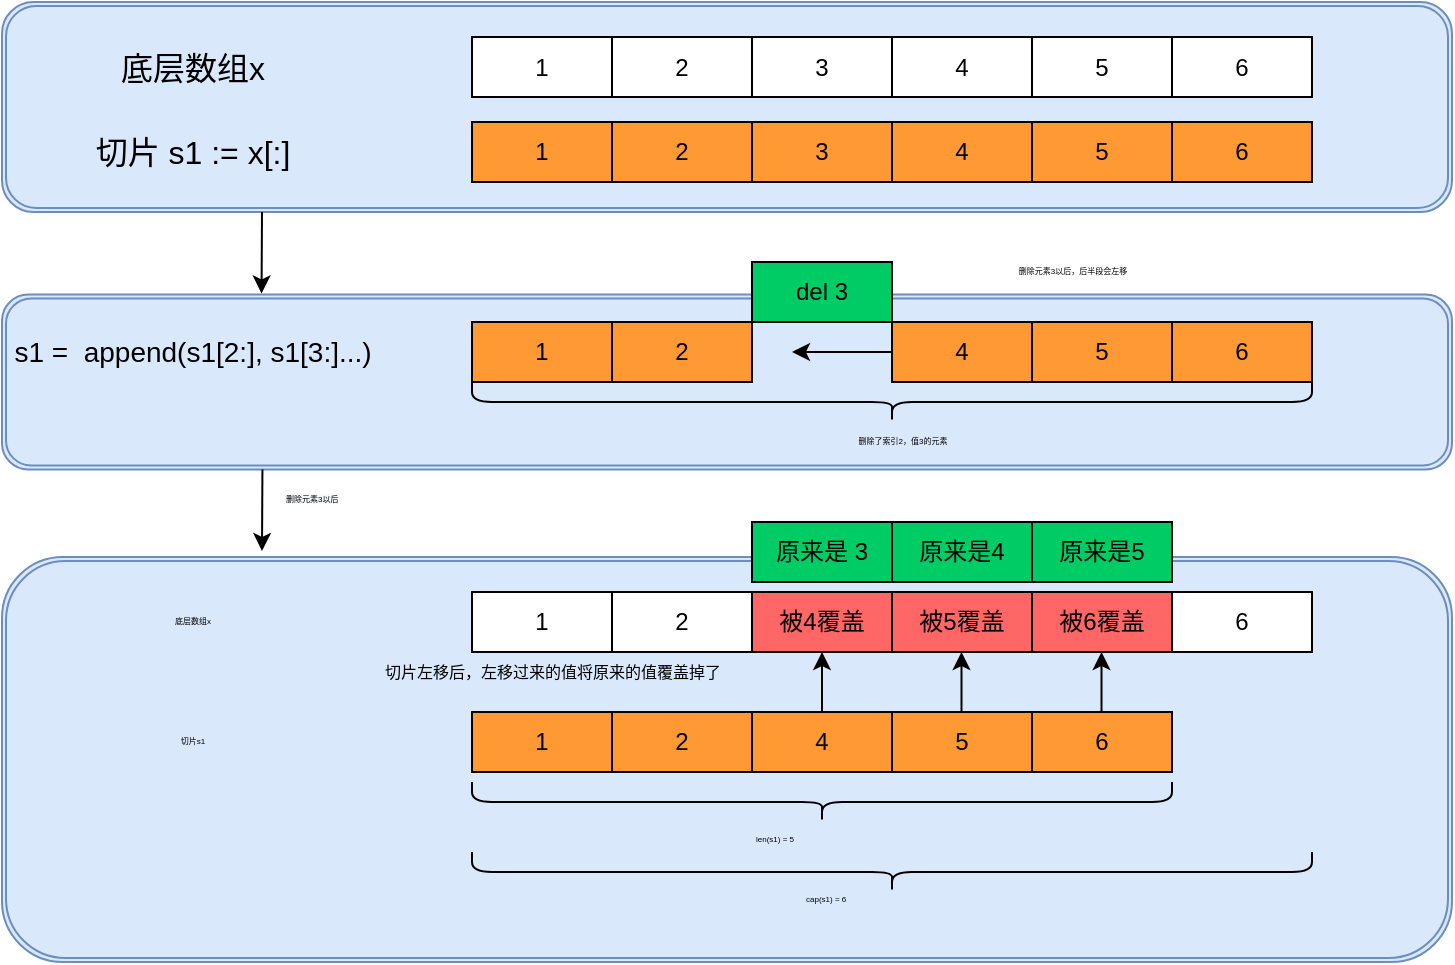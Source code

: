 <mxfile version="15.9.1" type="device"><diagram id="ULauUBFvss5v70VbaWzk" name="Page-1"><mxGraphModel dx="1181" dy="629" grid="1" gridSize="10" guides="1" tooltips="1" connect="1" arrows="1" fold="1" page="1" pageScale="1" pageWidth="827" pageHeight="1169" math="0" shadow="0"><root><mxCell id="0"/><mxCell id="1" parent="0"/><mxCell id="yP7IG--Z1ktQYudtQGOB-51" value="" style="shape=ext;double=1;rounded=1;whiteSpace=wrap;html=1;fontSize=4;fillColor=#dae8fc;strokeColor=#6c8ebf;" vertex="1" parent="1"><mxGeometry x="51" y="477.5" width="725" height="202.5" as="geometry"/></mxCell><mxCell id="yP7IG--Z1ktQYudtQGOB-47" value="" style="shape=ext;double=1;rounded=1;whiteSpace=wrap;html=1;fontSize=4;fillColor=#dae8fc;strokeColor=#6c8ebf;" vertex="1" parent="1"><mxGeometry x="51" y="346.25" width="725" height="87.5" as="geometry"/></mxCell><mxCell id="yP7IG--Z1ktQYudtQGOB-45" value="" style="shape=ext;double=1;rounded=1;whiteSpace=wrap;html=1;fontSize=4;fillColor=#dae8fc;strokeColor=#6c8ebf;" vertex="1" parent="1"><mxGeometry x="51" y="200" width="725" height="105" as="geometry"/></mxCell><mxCell id="9yETESMOxQkemLcHPyDy-1" value="1" style="rounded=0;whiteSpace=wrap;html=1;" parent="1" vertex="1"><mxGeometry x="286" y="217.5" width="70" height="30" as="geometry"/></mxCell><mxCell id="9yETESMOxQkemLcHPyDy-2" value="2" style="rounded=0;whiteSpace=wrap;html=1;" parent="1" vertex="1"><mxGeometry x="356" y="217.5" width="70" height="30" as="geometry"/></mxCell><mxCell id="9yETESMOxQkemLcHPyDy-3" value="6" style="rounded=0;whiteSpace=wrap;html=1;" parent="1" vertex="1"><mxGeometry x="636" y="217.5" width="70" height="30" as="geometry"/></mxCell><mxCell id="9yETESMOxQkemLcHPyDy-4" value="5" style="rounded=0;whiteSpace=wrap;html=1;" parent="1" vertex="1"><mxGeometry x="566" y="217.5" width="70" height="30" as="geometry"/></mxCell><mxCell id="9yETESMOxQkemLcHPyDy-5" value="4" style="rounded=0;whiteSpace=wrap;html=1;" parent="1" vertex="1"><mxGeometry x="496" y="217.5" width="70" height="30" as="geometry"/></mxCell><mxCell id="9yETESMOxQkemLcHPyDy-6" value="3" style="rounded=0;whiteSpace=wrap;html=1;" parent="1" vertex="1"><mxGeometry x="426" y="217.5" width="70" height="30" as="geometry"/></mxCell><mxCell id="9yETESMOxQkemLcHPyDy-7" value="底层数组x" style="text;html=1;align=center;verticalAlign=middle;resizable=0;points=[];autosize=1;strokeColor=none;fillColor=none;fontSize=16;" parent="1" vertex="1"><mxGeometry x="101" y="222.5" width="90" height="20" as="geometry"/></mxCell><mxCell id="9yETESMOxQkemLcHPyDy-8" value="切片 s1 := x[:]" style="text;html=1;align=center;verticalAlign=middle;resizable=0;points=[];autosize=1;strokeColor=none;fillColor=none;fontSize=16;" parent="1" vertex="1"><mxGeometry x="91" y="265" width="110" height="20" as="geometry"/></mxCell><mxCell id="9yETESMOxQkemLcHPyDy-13" value="1" style="rounded=0;whiteSpace=wrap;html=1;fillColor=#FF9933;" parent="1" vertex="1"><mxGeometry x="286" y="260" width="70" height="30" as="geometry"/></mxCell><mxCell id="9yETESMOxQkemLcHPyDy-14" value="2" style="rounded=0;whiteSpace=wrap;html=1;strokeColor=#000000;fillColor=#FF9933;" parent="1" vertex="1"><mxGeometry x="356" y="260" width="70" height="30" as="geometry"/></mxCell><mxCell id="9yETESMOxQkemLcHPyDy-15" value="3" style="rounded=0;whiteSpace=wrap;html=1;fillColor=#FF9933;" parent="1" vertex="1"><mxGeometry x="426" y="260" width="70" height="30" as="geometry"/></mxCell><mxCell id="yP7IG--Z1ktQYudtQGOB-6" value="4" style="rounded=0;whiteSpace=wrap;html=1;fillColor=#FF9933;" vertex="1" parent="1"><mxGeometry x="496" y="260" width="70" height="30" as="geometry"/></mxCell><mxCell id="yP7IG--Z1ktQYudtQGOB-8" value="5" style="rounded=0;whiteSpace=wrap;html=1;fillColor=#FF9933;" vertex="1" parent="1"><mxGeometry x="566" y="260" width="70" height="30" as="geometry"/></mxCell><mxCell id="yP7IG--Z1ktQYudtQGOB-9" value="6" style="rounded=0;whiteSpace=wrap;html=1;fillColor=#FF9933;" vertex="1" parent="1"><mxGeometry x="636" y="260" width="70" height="30" as="geometry"/></mxCell><mxCell id="yP7IG--Z1ktQYudtQGOB-10" value="1" style="rounded=0;whiteSpace=wrap;html=1;fillColor=#FF9933;" vertex="1" parent="1"><mxGeometry x="286" y="360" width="70" height="30" as="geometry"/></mxCell><mxCell id="yP7IG--Z1ktQYudtQGOB-11" value="2" style="rounded=0;whiteSpace=wrap;html=1;strokeColor=#000000;fillColor=#FF9933;" vertex="1" parent="1"><mxGeometry x="356" y="360" width="70" height="30" as="geometry"/></mxCell><mxCell id="yP7IG--Z1ktQYudtQGOB-63" value="" style="edgeStyle=orthogonalEdgeStyle;rounded=0;orthogonalLoop=1;jettySize=auto;html=1;fontSize=4;" edge="1" parent="1" source="yP7IG--Z1ktQYudtQGOB-13"><mxGeometry relative="1" as="geometry"><mxPoint x="446" y="375" as="targetPoint"/><Array as="points"><mxPoint x="456" y="375"/><mxPoint x="456" y="375"/></Array></mxGeometry></mxCell><mxCell id="yP7IG--Z1ktQYudtQGOB-13" value="4" style="rounded=0;whiteSpace=wrap;html=1;fillColor=#FF9933;" vertex="1" parent="1"><mxGeometry x="496" y="360" width="70" height="30" as="geometry"/></mxCell><mxCell id="yP7IG--Z1ktQYudtQGOB-14" value="5" style="rounded=0;whiteSpace=wrap;html=1;fillColor=#FF9933;" vertex="1" parent="1"><mxGeometry x="566" y="360" width="70" height="30" as="geometry"/></mxCell><mxCell id="yP7IG--Z1ktQYudtQGOB-15" value="6" style="rounded=0;whiteSpace=wrap;html=1;fillColor=#FF9933;" vertex="1" parent="1"><mxGeometry x="636" y="360" width="70" height="30" as="geometry"/></mxCell><mxCell id="yP7IG--Z1ktQYudtQGOB-16" value="s1 =&amp;nbsp; append(s1[2:], s1[3:]...)" style="text;html=1;align=center;verticalAlign=middle;resizable=0;points=[];autosize=1;strokeColor=none;fillColor=none;fontSize=14;" vertex="1" parent="1"><mxGeometry x="51" y="365" width="190" height="20" as="geometry"/></mxCell><mxCell id="yP7IG--Z1ktQYudtQGOB-17" value="" style="shape=curlyBracket;whiteSpace=wrap;html=1;rounded=1;flipH=1;fontSize=14;rotation=90;" vertex="1" parent="1"><mxGeometry x="486" y="190" width="20" height="420" as="geometry"/></mxCell><mxCell id="yP7IG--Z1ktQYudtQGOB-18" value="删除了索引2，值3的元素" style="text;html=1;align=center;verticalAlign=middle;resizable=0;points=[];autosize=1;strokeColor=none;fillColor=none;fontSize=4;" vertex="1" parent="1"><mxGeometry x="426" y="415" width="150" height="10" as="geometry"/></mxCell><mxCell id="yP7IG--Z1ktQYudtQGOB-19" value="del 3" style="rounded=0;whiteSpace=wrap;html=1;fillColor=#00CC66;" vertex="1" parent="1"><mxGeometry x="426" y="330" width="70" height="30" as="geometry"/></mxCell><mxCell id="yP7IG--Z1ktQYudtQGOB-22" value="1" style="rounded=0;whiteSpace=wrap;html=1;fillColor=#FF9933;" vertex="1" parent="1"><mxGeometry x="286" y="555" width="70" height="30" as="geometry"/></mxCell><mxCell id="yP7IG--Z1ktQYudtQGOB-23" value="2" style="rounded=0;whiteSpace=wrap;html=1;strokeColor=#000000;fillColor=#FF9933;" vertex="1" parent="1"><mxGeometry x="356" y="555" width="70" height="30" as="geometry"/></mxCell><mxCell id="yP7IG--Z1ktQYudtQGOB-25" value="4" style="rounded=0;whiteSpace=wrap;html=1;fillColor=#FF9933;" vertex="1" parent="1"><mxGeometry x="426" y="555" width="70" height="30" as="geometry"/></mxCell><mxCell id="yP7IG--Z1ktQYudtQGOB-26" value="5" style="rounded=0;whiteSpace=wrap;html=1;fillColor=#FF9933;" vertex="1" parent="1"><mxGeometry x="496" y="555" width="70" height="30" as="geometry"/></mxCell><mxCell id="yP7IG--Z1ktQYudtQGOB-27" value="6" style="rounded=0;whiteSpace=wrap;html=1;fillColor=#FF9933;" vertex="1" parent="1"><mxGeometry x="566" y="555" width="70" height="30" as="geometry"/></mxCell><mxCell id="yP7IG--Z1ktQYudtQGOB-28" value="底层数组x" style="text;html=1;align=center;verticalAlign=middle;resizable=0;points=[];autosize=1;strokeColor=none;fillColor=none;fontSize=4;" vertex="1" parent="1"><mxGeometry x="111" y="505" width="70" height="10" as="geometry"/></mxCell><mxCell id="yP7IG--Z1ktQYudtQGOB-35" value="1" style="rounded=0;whiteSpace=wrap;html=1;" vertex="1" parent="1"><mxGeometry x="286" y="495" width="70" height="30" as="geometry"/></mxCell><mxCell id="yP7IG--Z1ktQYudtQGOB-36" value="2" style="rounded=0;whiteSpace=wrap;html=1;" vertex="1" parent="1"><mxGeometry x="356" y="495" width="70" height="30" as="geometry"/></mxCell><mxCell id="yP7IG--Z1ktQYudtQGOB-37" value="6" style="rounded=0;whiteSpace=wrap;html=1;" vertex="1" parent="1"><mxGeometry x="636" y="495" width="70" height="30" as="geometry"/></mxCell><mxCell id="yP7IG--Z1ktQYudtQGOB-38" value="被6覆盖" style="rounded=0;whiteSpace=wrap;html=1;fillColor=#FF6666;" vertex="1" parent="1"><mxGeometry x="566" y="495" width="70" height="30" as="geometry"/></mxCell><mxCell id="yP7IG--Z1ktQYudtQGOB-39" value="被5覆盖" style="rounded=0;whiteSpace=wrap;html=1;fillColor=#FF6666;" vertex="1" parent="1"><mxGeometry x="496" y="495" width="70" height="30" as="geometry"/></mxCell><mxCell id="yP7IG--Z1ktQYudtQGOB-40" value="被4覆盖" style="rounded=0;whiteSpace=wrap;html=1;fillColor=#FF6666;" vertex="1" parent="1"><mxGeometry x="426" y="495" width="70" height="30" as="geometry"/></mxCell><mxCell id="yP7IG--Z1ktQYudtQGOB-41" value="&lt;meta charset=&quot;utf-8&quot;&gt;&lt;span style=&quot;color: rgb(0, 0, 0); font-family: helvetica; font-size: 4px; font-style: normal; font-weight: 400; letter-spacing: normal; text-align: center; text-indent: 0px; text-transform: none; word-spacing: 0px; background-color: rgb(248, 249, 250); display: inline; float: none;&quot;&gt;删除元素3以后&lt;/span&gt;" style="text;whiteSpace=wrap;html=1;fontSize=4;" vertex="1" parent="1"><mxGeometry x="191" y="440" width="100" height="20" as="geometry"/></mxCell><mxCell id="yP7IG--Z1ktQYudtQGOB-42" value="切片s1" style="text;html=1;align=center;verticalAlign=middle;resizable=0;points=[];autosize=1;strokeColor=none;fillColor=none;fontSize=4;" vertex="1" parent="1"><mxGeometry x="121" y="565" width="50" height="10" as="geometry"/></mxCell><mxCell id="yP7IG--Z1ktQYudtQGOB-48" value="" style="endArrow=classic;html=1;rounded=0;fontSize=4;entryX=0.179;entryY=-0.006;entryDx=0;entryDy=0;entryPerimeter=0;" edge="1" parent="1" target="yP7IG--Z1ktQYudtQGOB-47"><mxGeometry width="50" height="50" relative="1" as="geometry"><mxPoint x="181" y="305" as="sourcePoint"/><mxPoint x="216" y="310" as="targetPoint"/></mxGeometry></mxCell><mxCell id="yP7IG--Z1ktQYudtQGOB-50" value="" style="endArrow=classic;html=1;rounded=0;fontSize=4;entryX=0.179;entryY=-0.006;entryDx=0;entryDy=0;entryPerimeter=0;" edge="1" parent="1"><mxGeometry width="50" height="50" relative="1" as="geometry"><mxPoint x="181.22" y="433.75" as="sourcePoint"/><mxPoint x="180.995" y="474.475" as="targetPoint"/></mxGeometry></mxCell><mxCell id="yP7IG--Z1ktQYudtQGOB-52" value="" style="shape=curlyBracket;whiteSpace=wrap;html=1;rounded=1;flipH=1;fontSize=4;fillColor=#00CC66;rotation=90;" vertex="1" parent="1"><mxGeometry x="451" y="425" width="20" height="350" as="geometry"/></mxCell><mxCell id="yP7IG--Z1ktQYudtQGOB-53" value="" style="shape=curlyBracket;whiteSpace=wrap;html=1;rounded=1;flipH=1;fontSize=4;fillColor=#00CC66;rotation=90;" vertex="1" parent="1"><mxGeometry x="486" y="425" width="20" height="420" as="geometry"/></mxCell><mxCell id="yP7IG--Z1ktQYudtQGOB-55" value="&lt;span style=&quot;color: rgb(0 , 0 , 0) ; font-family: &amp;#34;helvetica&amp;#34; ; font-size: 4px ; font-style: normal ; font-weight: 400 ; letter-spacing: normal ; text-align: center ; text-indent: 0px ; text-transform: none ; word-spacing: 0px ; display: inline ; float: none&quot;&gt;len(s1) = 5&lt;/span&gt;" style="text;whiteSpace=wrap;html=1;fontSize=4;" vertex="1" parent="1"><mxGeometry x="426" y="610" width="100" height="20" as="geometry"/></mxCell><mxCell id="yP7IG--Z1ktQYudtQGOB-56" value="&lt;span style=&quot;color: rgb(0 , 0 , 0) ; font-family: &amp;#34;helvetica&amp;#34; ; font-size: 4px ; font-style: normal ; font-weight: 400 ; letter-spacing: normal ; text-align: center ; text-indent: 0px ; text-transform: none ; word-spacing: 0px ; display: inline ; float: none&quot;&gt;cap(s1) = 6&lt;/span&gt;" style="text;whiteSpace=wrap;html=1;fontSize=4;" vertex="1" parent="1"><mxGeometry x="451" y="640" width="100" height="20" as="geometry"/></mxCell><mxCell id="yP7IG--Z1ktQYudtQGOB-57" value="原来是 3" style="rounded=0;whiteSpace=wrap;html=1;fillColor=#00CC66;" vertex="1" parent="1"><mxGeometry x="426" y="460" width="70" height="30" as="geometry"/></mxCell><mxCell id="yP7IG--Z1ktQYudtQGOB-58" value="原来是4" style="rounded=0;whiteSpace=wrap;html=1;fillColor=#00CC66;" vertex="1" parent="1"><mxGeometry x="496" y="460" width="70" height="30" as="geometry"/></mxCell><mxCell id="yP7IG--Z1ktQYudtQGOB-59" value="原来是5" style="rounded=0;whiteSpace=wrap;html=1;fillColor=#00CC66;" vertex="1" parent="1"><mxGeometry x="566" y="460" width="70" height="30" as="geometry"/></mxCell><mxCell id="yP7IG--Z1ktQYudtQGOB-64" value="" style="endArrow=classic;html=1;rounded=0;fontSize=4;exitX=0.5;exitY=0;exitDx=0;exitDy=0;" edge="1" parent="1" source="yP7IG--Z1ktQYudtQGOB-25" target="yP7IG--Z1ktQYudtQGOB-40"><mxGeometry width="50" height="50" relative="1" as="geometry"><mxPoint x="456" y="555" as="sourcePoint"/><mxPoint x="506" y="505" as="targetPoint"/></mxGeometry></mxCell><mxCell id="yP7IG--Z1ktQYudtQGOB-65" value="" style="endArrow=classic;html=1;rounded=0;fontSize=4;exitX=0.5;exitY=0;exitDx=0;exitDy=0;" edge="1" parent="1"><mxGeometry width="50" height="50" relative="1" as="geometry"><mxPoint x="530.75" y="555" as="sourcePoint"/><mxPoint x="530.75" y="525" as="targetPoint"/></mxGeometry></mxCell><mxCell id="yP7IG--Z1ktQYudtQGOB-66" value="" style="endArrow=classic;html=1;rounded=0;fontSize=4;exitX=0.5;exitY=0;exitDx=0;exitDy=0;" edge="1" parent="1"><mxGeometry width="50" height="50" relative="1" as="geometry"><mxPoint x="600.75" y="555" as="sourcePoint"/><mxPoint x="600.75" y="525" as="targetPoint"/></mxGeometry></mxCell><mxCell id="yP7IG--Z1ktQYudtQGOB-69" value="&lt;font style=&quot;font-size: 8px&quot;&gt;切片左移后，左移过来的值将原来的值覆盖掉了&lt;/font&gt;" style="text;html=1;align=center;verticalAlign=middle;resizable=0;points=[];autosize=1;strokeColor=none;fillColor=none;fontSize=8;" vertex="1" parent="1"><mxGeometry x="191" y="525" width="270" height="20" as="geometry"/></mxCell><mxCell id="yP7IG--Z1ktQYudtQGOB-71" value="删除元素3以后，后半段会左移" style="text;html=1;align=center;verticalAlign=middle;resizable=0;points=[];autosize=1;strokeColor=none;fillColor=none;fontSize=4;" vertex="1" parent="1"><mxGeometry x="496" y="330" width="180" height="10" as="geometry"/></mxCell></root></mxGraphModel></diagram></mxfile>